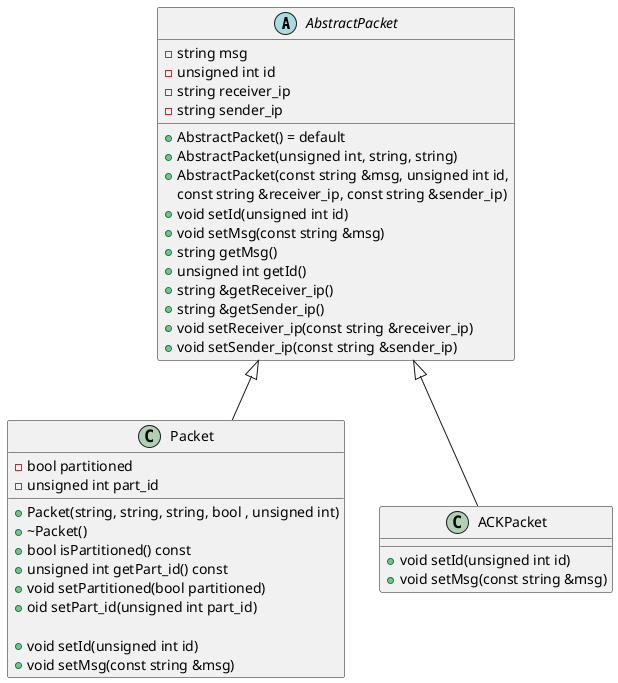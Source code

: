 @startuml

AbstractPacket <|-- Packet
AbstractPacket <|-- ACKPacket

abstract class AbstractPacket{
- string msg
- unsigned int id
- string receiver_ip
- string sender_ip

+ AbstractPacket() = default
+ AbstractPacket(unsigned int, string, string)
+ AbstractPacket(const string &msg, unsigned int id,
const string &receiver_ip, const string &sender_ip)
+ void setId(unsigned int id)
+ void setMsg(const string &msg)
+ string getMsg()
+ unsigned int getId()
+ string &getReceiver_ip()
+ string &getSender_ip()
+ void setReceiver_ip(const string &receiver_ip)
+ void setSender_ip(const string &sender_ip)
}

class Packet{
- bool partitioned
- unsigned int part_id

+ Packet(string, string, string, bool , unsigned int)
+ ~Packet()
+ bool isPartitioned() const
+ unsigned int getPart_id() const
+ void setPartitioned(bool partitioned)
+ oid setPart_id(unsigned int part_id)

+ void setId(unsigned int id)
+ void setMsg(const string &msg)
}

class ACKPacket{
+ void setId(unsigned int id)
+ void setMsg(const string &msg)
}

@enduml